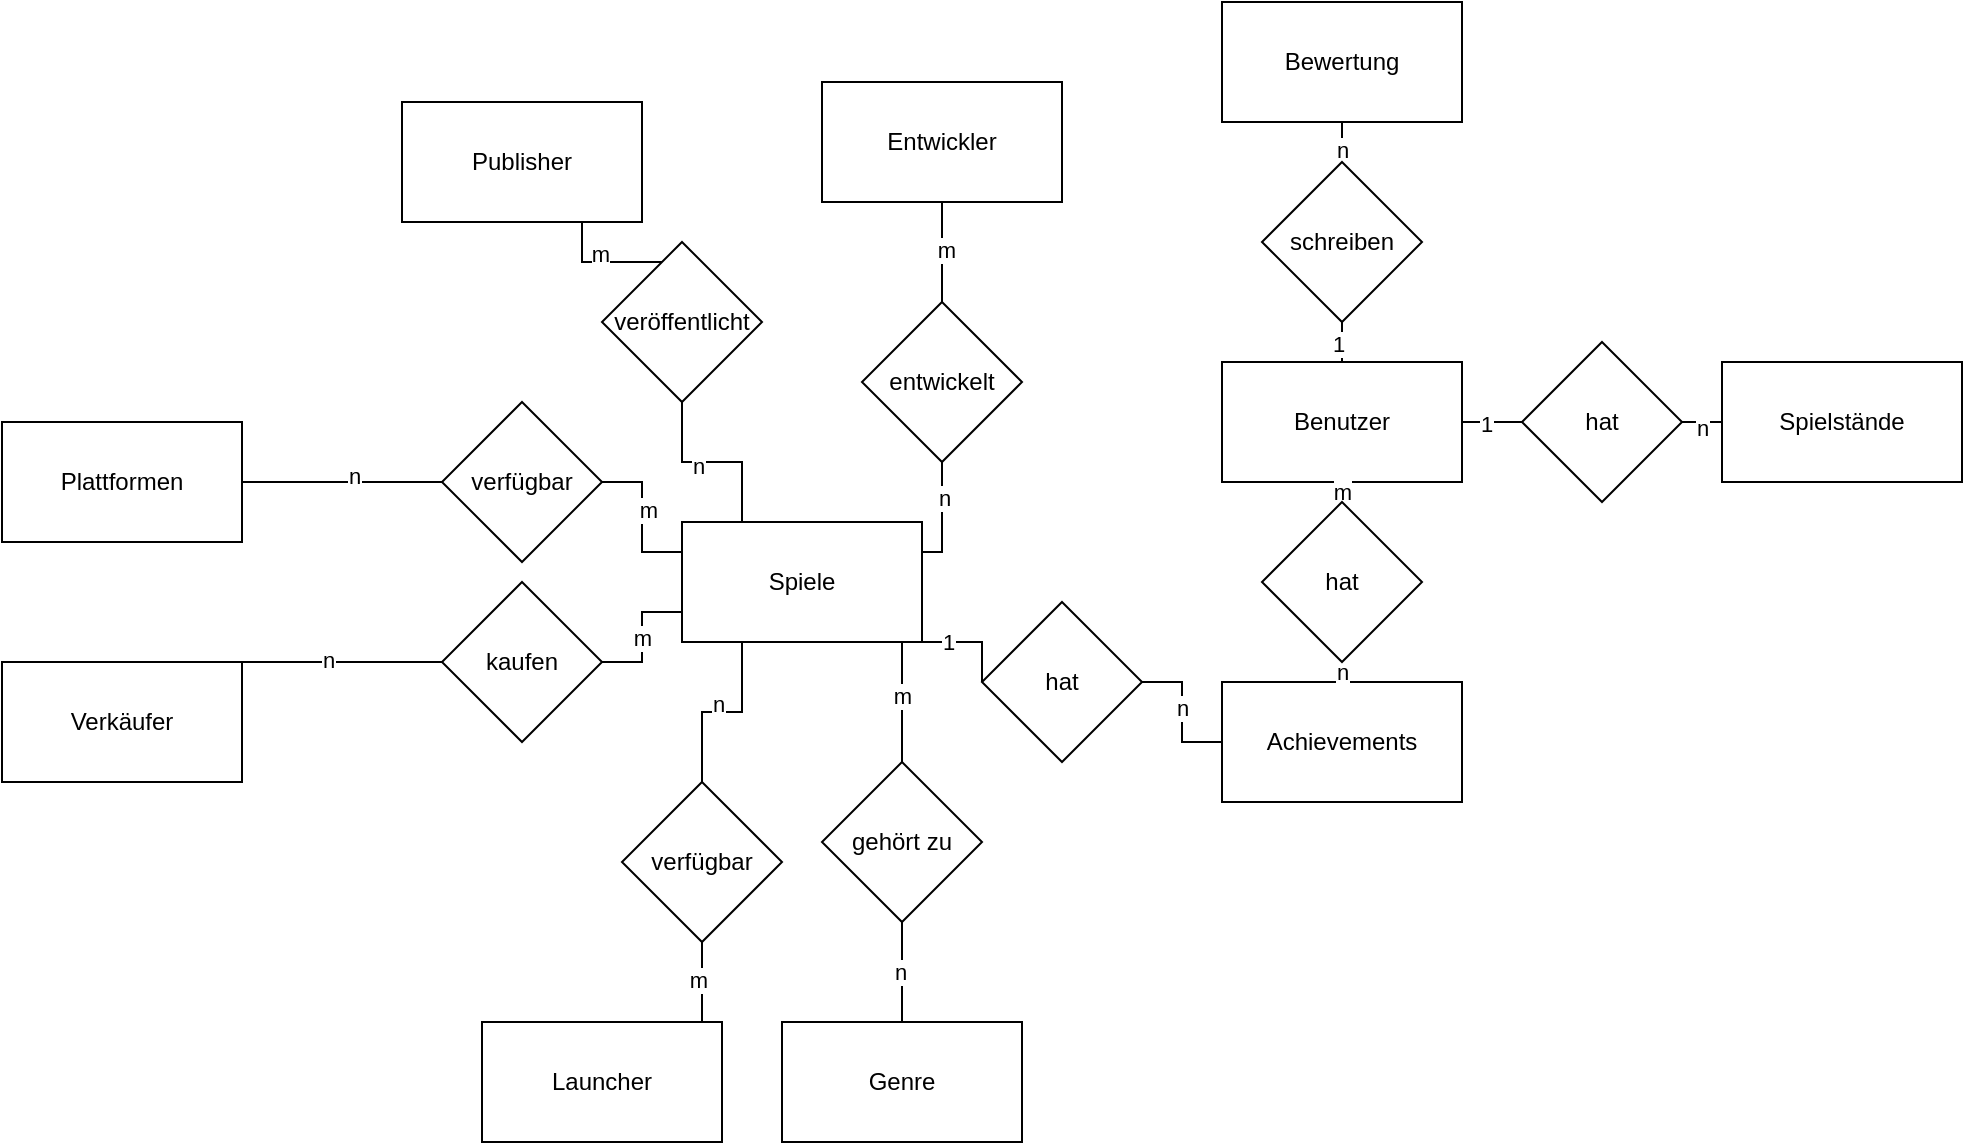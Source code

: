 <mxfile version="24.3.0" type="github">
  <diagram name="Seite-1" id="3Ed0-SD99Jg68NBAZVRs">
    <mxGraphModel dx="1761" dy="1645" grid="1" gridSize="10" guides="1" tooltips="1" connect="1" arrows="1" fold="1" page="1" pageScale="1" pageWidth="827" pageHeight="1169" math="0" shadow="0">
      <root>
        <mxCell id="0" />
        <mxCell id="1" parent="0" />
        <mxCell id="JH0JdN0bpJRm6i2AGFRD-3" style="edgeStyle=orthogonalEdgeStyle;rounded=0;orthogonalLoop=1;jettySize=auto;html=1;exitX=1;exitY=1;exitDx=0;exitDy=0;entryX=0;entryY=0.5;entryDx=0;entryDy=0;endArrow=none;endFill=0;" parent="1" source="zY_2zvcs_w1np9knwVuP-1" target="JH0JdN0bpJRm6i2AGFRD-1" edge="1">
          <mxGeometry relative="1" as="geometry" />
        </mxCell>
        <mxCell id="Z03IouN4sLTGAOioVvps-21" value="1" style="edgeLabel;html=1;align=center;verticalAlign=middle;resizable=0;points=[];" vertex="1" connectable="0" parent="JH0JdN0bpJRm6i2AGFRD-3">
          <mxGeometry x="-0.489" relative="1" as="geometry">
            <mxPoint as="offset" />
          </mxGeometry>
        </mxCell>
        <mxCell id="Z03IouN4sLTGAOioVvps-11" style="edgeStyle=orthogonalEdgeStyle;rounded=0;orthogonalLoop=1;jettySize=auto;html=1;exitX=1;exitY=0.25;exitDx=0;exitDy=0;entryX=0.5;entryY=1;entryDx=0;entryDy=0;endArrow=none;endFill=0;" edge="1" parent="1" source="zY_2zvcs_w1np9knwVuP-1" target="JH0JdN0bpJRm6i2AGFRD-16">
          <mxGeometry relative="1" as="geometry">
            <Array as="points">
              <mxPoint x="340" y="255" />
            </Array>
          </mxGeometry>
        </mxCell>
        <mxCell id="Z03IouN4sLTGAOioVvps-12" value="n" style="edgeLabel;html=1;align=center;verticalAlign=middle;resizable=0;points=[];" vertex="1" connectable="0" parent="Z03IouN4sLTGAOioVvps-11">
          <mxGeometry x="0.353" y="-1" relative="1" as="geometry">
            <mxPoint as="offset" />
          </mxGeometry>
        </mxCell>
        <mxCell id="zY_2zvcs_w1np9knwVuP-1" value="&lt;div&gt;Spiele&lt;/div&gt;" style="rounded=0;whiteSpace=wrap;html=1;" parent="1" vertex="1">
          <mxGeometry x="210" y="240" width="120" height="60" as="geometry" />
        </mxCell>
        <mxCell id="zY_2zvcs_w1np9knwVuP-2" value="&lt;div&gt;Entwickler&lt;/div&gt;" style="rounded=0;whiteSpace=wrap;html=1;" parent="1" vertex="1">
          <mxGeometry x="280" y="20" width="120" height="60" as="geometry" />
        </mxCell>
        <mxCell id="zY_2zvcs_w1np9knwVuP-3" value="&lt;div&gt;Plattformen&lt;/div&gt;" style="rounded=0;whiteSpace=wrap;html=1;" parent="1" vertex="1">
          <mxGeometry x="-130" y="190" width="120" height="60" as="geometry" />
        </mxCell>
        <mxCell id="Z03IouN4sLTGAOioVvps-26" style="edgeStyle=orthogonalEdgeStyle;rounded=0;orthogonalLoop=1;jettySize=auto;html=1;exitX=0.75;exitY=0;exitDx=0;exitDy=0;entryX=0.5;entryY=1;entryDx=0;entryDy=0;endArrow=none;endFill=0;" edge="1" parent="1" source="zY_2zvcs_w1np9knwVuP-4" target="JH0JdN0bpJRm6i2AGFRD-13">
          <mxGeometry relative="1" as="geometry">
            <Array as="points">
              <mxPoint x="220" y="490" />
            </Array>
          </mxGeometry>
        </mxCell>
        <mxCell id="Z03IouN4sLTGAOioVvps-27" value="m" style="edgeLabel;html=1;align=center;verticalAlign=middle;resizable=0;points=[];" vertex="1" connectable="0" parent="Z03IouN4sLTGAOioVvps-26">
          <mxGeometry x="0.374" y="2" relative="1" as="geometry">
            <mxPoint as="offset" />
          </mxGeometry>
        </mxCell>
        <mxCell id="zY_2zvcs_w1np9knwVuP-4" value="&lt;div&gt;Launcher&lt;/div&gt;" style="rounded=0;whiteSpace=wrap;html=1;" parent="1" vertex="1">
          <mxGeometry x="110" y="490" width="120" height="60" as="geometry" />
        </mxCell>
        <mxCell id="Z03IouN4sLTGAOioVvps-16" style="edgeStyle=orthogonalEdgeStyle;rounded=0;orthogonalLoop=1;jettySize=auto;html=1;exitX=1;exitY=0.5;exitDx=0;exitDy=0;entryX=0;entryY=0.5;entryDx=0;entryDy=0;endArrow=none;endFill=0;" edge="1" parent="1" source="zY_2zvcs_w1np9knwVuP-5" target="JH0JdN0bpJRm6i2AGFRD-24">
          <mxGeometry relative="1" as="geometry" />
        </mxCell>
        <mxCell id="Z03IouN4sLTGAOioVvps-17" value="1" style="edgeLabel;html=1;align=center;verticalAlign=middle;resizable=0;points=[];" vertex="1" connectable="0" parent="Z03IouN4sLTGAOioVvps-16">
          <mxGeometry x="-0.21" y="-1" relative="1" as="geometry">
            <mxPoint as="offset" />
          </mxGeometry>
        </mxCell>
        <mxCell id="zY_2zvcs_w1np9knwVuP-5" value="Benutzer" style="rounded=0;whiteSpace=wrap;html=1;" parent="1" vertex="1">
          <mxGeometry x="480" y="160" width="120" height="60" as="geometry" />
        </mxCell>
        <mxCell id="zY_2zvcs_w1np9knwVuP-6" value="Bewertung" style="rounded=0;whiteSpace=wrap;html=1;" parent="1" vertex="1">
          <mxGeometry x="480" y="-20" width="120" height="60" as="geometry" />
        </mxCell>
        <mxCell id="zY_2zvcs_w1np9knwVuP-7" value="Spielstände" style="rounded=0;whiteSpace=wrap;html=1;" parent="1" vertex="1">
          <mxGeometry x="730" y="160" width="120" height="60" as="geometry" />
        </mxCell>
        <mxCell id="JH0JdN0bpJRm6i2AGFRD-22" style="edgeStyle=orthogonalEdgeStyle;rounded=0;orthogonalLoop=1;jettySize=auto;html=1;exitX=0.75;exitY=1;exitDx=0;exitDy=0;entryX=0.5;entryY=0;entryDx=0;entryDy=0;endArrow=none;endFill=0;" parent="1" source="zY_2zvcs_w1np9knwVuP-8" target="JH0JdN0bpJRm6i2AGFRD-19" edge="1">
          <mxGeometry relative="1" as="geometry" />
        </mxCell>
        <mxCell id="Z03IouN4sLTGAOioVvps-8" value="m" style="edgeLabel;html=1;align=center;verticalAlign=middle;resizable=0;points=[];" vertex="1" connectable="0" parent="JH0JdN0bpJRm6i2AGFRD-22">
          <mxGeometry x="-0.27" y="4" relative="1" as="geometry">
            <mxPoint as="offset" />
          </mxGeometry>
        </mxCell>
        <mxCell id="zY_2zvcs_w1np9knwVuP-8" value="Publisher" style="rounded=0;whiteSpace=wrap;html=1;" parent="1" vertex="1">
          <mxGeometry x="70" y="30" width="120" height="60" as="geometry" />
        </mxCell>
        <mxCell id="zY_2zvcs_w1np9knwVuP-9" value="Achievements" style="rounded=0;whiteSpace=wrap;html=1;" parent="1" vertex="1">
          <mxGeometry x="480" y="320" width="120" height="60" as="geometry" />
        </mxCell>
        <mxCell id="zY_2zvcs_w1np9knwVuP-10" value="Verkäufer" style="rounded=0;whiteSpace=wrap;html=1;" parent="1" vertex="1">
          <mxGeometry x="-130" y="310" width="120" height="60" as="geometry" />
        </mxCell>
        <mxCell id="zY_2zvcs_w1np9knwVuP-11" value="Genre" style="rounded=0;whiteSpace=wrap;html=1;" parent="1" vertex="1">
          <mxGeometry x="260" y="490" width="120" height="60" as="geometry" />
        </mxCell>
        <mxCell id="JH0JdN0bpJRm6i2AGFRD-2" style="edgeStyle=orthogonalEdgeStyle;rounded=0;orthogonalLoop=1;jettySize=auto;html=1;exitX=1;exitY=0.5;exitDx=0;exitDy=0;entryX=0;entryY=0.5;entryDx=0;entryDy=0;curved=0;endArrow=none;endFill=0;" parent="1" source="JH0JdN0bpJRm6i2AGFRD-1" target="zY_2zvcs_w1np9knwVuP-9" edge="1">
          <mxGeometry relative="1" as="geometry" />
        </mxCell>
        <mxCell id="Z03IouN4sLTGAOioVvps-20" value="n" style="edgeLabel;html=1;align=center;verticalAlign=middle;resizable=0;points=[];" vertex="1" connectable="0" parent="JH0JdN0bpJRm6i2AGFRD-2">
          <mxGeometry x="-0.057" relative="1" as="geometry">
            <mxPoint as="offset" />
          </mxGeometry>
        </mxCell>
        <mxCell id="JH0JdN0bpJRm6i2AGFRD-1" value="hat" style="rhombus;whiteSpace=wrap;html=1;" parent="1" vertex="1">
          <mxGeometry x="360" y="280" width="80" height="80" as="geometry" />
        </mxCell>
        <mxCell id="JH0JdN0bpJRm6i2AGFRD-5" style="edgeStyle=orthogonalEdgeStyle;rounded=0;orthogonalLoop=1;jettySize=auto;html=1;exitX=0.5;exitY=0;exitDx=0;exitDy=0;entryX=0.5;entryY=1;entryDx=0;entryDy=0;endArrow=none;endFill=0;" parent="1" source="JH0JdN0bpJRm6i2AGFRD-4" target="zY_2zvcs_w1np9knwVuP-1" edge="1">
          <mxGeometry relative="1" as="geometry">
            <Array as="points">
              <mxPoint x="320" y="300" />
            </Array>
          </mxGeometry>
        </mxCell>
        <mxCell id="Z03IouN4sLTGAOioVvps-23" value="m" style="edgeLabel;html=1;align=center;verticalAlign=middle;resizable=0;points=[];" vertex="1" connectable="0" parent="JH0JdN0bpJRm6i2AGFRD-5">
          <mxGeometry x="-0.402" relative="1" as="geometry">
            <mxPoint as="offset" />
          </mxGeometry>
        </mxCell>
        <mxCell id="JH0JdN0bpJRm6i2AGFRD-4" value="&lt;div&gt;gehört zu&lt;/div&gt;" style="rhombus;whiteSpace=wrap;html=1;" parent="1" vertex="1">
          <mxGeometry x="280" y="360" width="80" height="80" as="geometry" />
        </mxCell>
        <mxCell id="JH0JdN0bpJRm6i2AGFRD-6" style="edgeStyle=orthogonalEdgeStyle;rounded=0;orthogonalLoop=1;jettySize=auto;html=1;exitX=0.5;exitY=1;exitDx=0;exitDy=0;entryX=0.5;entryY=0;entryDx=0;entryDy=0;endArrow=none;endFill=0;" parent="1" source="JH0JdN0bpJRm6i2AGFRD-4" target="zY_2zvcs_w1np9knwVuP-11" edge="1">
          <mxGeometry relative="1" as="geometry">
            <mxPoint x="320" y="460" as="targetPoint" />
          </mxGeometry>
        </mxCell>
        <mxCell id="Z03IouN4sLTGAOioVvps-22" value="n" style="edgeLabel;html=1;align=center;verticalAlign=middle;resizable=0;points=[];" vertex="1" connectable="0" parent="JH0JdN0bpJRm6i2AGFRD-6">
          <mxGeometry x="-0.004" y="-1" relative="1" as="geometry">
            <mxPoint as="offset" />
          </mxGeometry>
        </mxCell>
        <mxCell id="JH0JdN0bpJRm6i2AGFRD-8" style="edgeStyle=orthogonalEdgeStyle;rounded=0;orthogonalLoop=1;jettySize=auto;html=1;exitX=0;exitY=0.5;exitDx=0;exitDy=0;entryX=1;entryY=0;entryDx=0;entryDy=0;endArrow=none;endFill=0;" parent="1" source="JH0JdN0bpJRm6i2AGFRD-7" target="zY_2zvcs_w1np9knwVuP-10" edge="1">
          <mxGeometry relative="1" as="geometry">
            <Array as="points">
              <mxPoint x="-10" y="310" />
            </Array>
          </mxGeometry>
        </mxCell>
        <mxCell id="Z03IouN4sLTGAOioVvps-28" value="n" style="edgeLabel;html=1;align=center;verticalAlign=middle;resizable=0;points=[];" vertex="1" connectable="0" parent="JH0JdN0bpJRm6i2AGFRD-8">
          <mxGeometry x="0.138" y="-1" relative="1" as="geometry">
            <mxPoint as="offset" />
          </mxGeometry>
        </mxCell>
        <mxCell id="JH0JdN0bpJRm6i2AGFRD-9" style="edgeStyle=orthogonalEdgeStyle;rounded=0;orthogonalLoop=1;jettySize=auto;html=1;exitX=1;exitY=0.5;exitDx=0;exitDy=0;entryX=0;entryY=0.75;entryDx=0;entryDy=0;endArrow=none;endFill=0;" parent="1" source="JH0JdN0bpJRm6i2AGFRD-7" target="zY_2zvcs_w1np9knwVuP-1" edge="1">
          <mxGeometry relative="1" as="geometry">
            <Array as="points">
              <mxPoint x="190" y="310" />
              <mxPoint x="190" y="285" />
            </Array>
          </mxGeometry>
        </mxCell>
        <mxCell id="Z03IouN4sLTGAOioVvps-29" value="m" style="edgeLabel;html=1;align=center;verticalAlign=middle;resizable=0;points=[];" vertex="1" connectable="0" parent="JH0JdN0bpJRm6i2AGFRD-9">
          <mxGeometry x="-0.022" relative="1" as="geometry">
            <mxPoint as="offset" />
          </mxGeometry>
        </mxCell>
        <mxCell id="JH0JdN0bpJRm6i2AGFRD-7" value="&lt;div&gt;kaufen&lt;br&gt;&lt;/div&gt;" style="rhombus;whiteSpace=wrap;html=1;" parent="1" vertex="1">
          <mxGeometry x="90" y="270" width="80" height="80" as="geometry" />
        </mxCell>
        <mxCell id="JH0JdN0bpJRm6i2AGFRD-11" style="edgeStyle=orthogonalEdgeStyle;rounded=0;orthogonalLoop=1;jettySize=auto;html=1;exitX=1;exitY=0.5;exitDx=0;exitDy=0;entryX=0;entryY=0.25;entryDx=0;entryDy=0;endArrow=none;endFill=0;" parent="1" source="JH0JdN0bpJRm6i2AGFRD-10" target="zY_2zvcs_w1np9knwVuP-1" edge="1">
          <mxGeometry relative="1" as="geometry" />
        </mxCell>
        <mxCell id="Z03IouN4sLTGAOioVvps-31" value="m" style="edgeLabel;html=1;align=center;verticalAlign=middle;resizable=0;points=[];" vertex="1" connectable="0" parent="JH0JdN0bpJRm6i2AGFRD-11">
          <mxGeometry x="-0.099" y="3" relative="1" as="geometry">
            <mxPoint as="offset" />
          </mxGeometry>
        </mxCell>
        <mxCell id="JH0JdN0bpJRm6i2AGFRD-12" style="edgeStyle=orthogonalEdgeStyle;rounded=0;orthogonalLoop=1;jettySize=auto;html=1;exitX=0;exitY=0.5;exitDx=0;exitDy=0;endArrow=none;endFill=0;" parent="1" source="JH0JdN0bpJRm6i2AGFRD-10" target="zY_2zvcs_w1np9knwVuP-3" edge="1">
          <mxGeometry relative="1" as="geometry" />
        </mxCell>
        <mxCell id="Z03IouN4sLTGAOioVvps-30" value="n" style="edgeLabel;html=1;align=center;verticalAlign=middle;resizable=0;points=[];" vertex="1" connectable="0" parent="JH0JdN0bpJRm6i2AGFRD-12">
          <mxGeometry x="-0.118" y="-3" relative="1" as="geometry">
            <mxPoint as="offset" />
          </mxGeometry>
        </mxCell>
        <mxCell id="JH0JdN0bpJRm6i2AGFRD-10" value="verfügbar" style="rhombus;whiteSpace=wrap;html=1;" parent="1" vertex="1">
          <mxGeometry x="90" y="180" width="80" height="80" as="geometry" />
        </mxCell>
        <mxCell id="Z03IouN4sLTGAOioVvps-2" style="edgeStyle=orthogonalEdgeStyle;rounded=0;orthogonalLoop=1;jettySize=auto;html=1;exitX=0.5;exitY=0;exitDx=0;exitDy=0;entryX=0.25;entryY=1;entryDx=0;entryDy=0;endArrow=none;endFill=0;" edge="1" parent="1" source="JH0JdN0bpJRm6i2AGFRD-13" target="zY_2zvcs_w1np9knwVuP-1">
          <mxGeometry relative="1" as="geometry" />
        </mxCell>
        <mxCell id="Z03IouN4sLTGAOioVvps-24" value="n" style="edgeLabel;html=1;align=center;verticalAlign=middle;resizable=0;points=[];" vertex="1" connectable="0" parent="Z03IouN4sLTGAOioVvps-2">
          <mxGeometry x="-0.042" y="4" relative="1" as="geometry">
            <mxPoint as="offset" />
          </mxGeometry>
        </mxCell>
        <mxCell id="JH0JdN0bpJRm6i2AGFRD-13" value="&lt;div&gt;verfügbar&lt;/div&gt;" style="rhombus;whiteSpace=wrap;html=1;" parent="1" vertex="1">
          <mxGeometry x="180" y="370" width="80" height="80" as="geometry" />
        </mxCell>
        <mxCell id="JH0JdN0bpJRm6i2AGFRD-18" style="edgeStyle=orthogonalEdgeStyle;rounded=0;orthogonalLoop=1;jettySize=auto;html=1;exitX=0.5;exitY=0;exitDx=0;exitDy=0;entryX=0.5;entryY=1;entryDx=0;entryDy=0;endArrow=none;endFill=0;" parent="1" source="JH0JdN0bpJRm6i2AGFRD-16" target="zY_2zvcs_w1np9knwVuP-2" edge="1">
          <mxGeometry relative="1" as="geometry" />
        </mxCell>
        <mxCell id="Z03IouN4sLTGAOioVvps-5" value="m" style="edgeLabel;html=1;align=center;verticalAlign=middle;resizable=0;points=[];" vertex="1" connectable="0" parent="JH0JdN0bpJRm6i2AGFRD-18">
          <mxGeometry x="0.064" y="-2" relative="1" as="geometry">
            <mxPoint as="offset" />
          </mxGeometry>
        </mxCell>
        <mxCell id="JH0JdN0bpJRm6i2AGFRD-16" value="entwickelt" style="rhombus;whiteSpace=wrap;html=1;" parent="1" vertex="1">
          <mxGeometry x="300" y="130" width="80" height="80" as="geometry" />
        </mxCell>
        <mxCell id="JH0JdN0bpJRm6i2AGFRD-21" style="edgeStyle=orthogonalEdgeStyle;rounded=0;orthogonalLoop=1;jettySize=auto;html=1;exitX=0.5;exitY=1;exitDx=0;exitDy=0;entryX=0.25;entryY=0;entryDx=0;entryDy=0;endArrow=none;endFill=0;" parent="1" source="JH0JdN0bpJRm6i2AGFRD-19" target="zY_2zvcs_w1np9knwVuP-1" edge="1">
          <mxGeometry relative="1" as="geometry" />
        </mxCell>
        <mxCell id="Z03IouN4sLTGAOioVvps-13" value="n" style="edgeLabel;html=1;align=center;verticalAlign=middle;resizable=0;points=[];" vertex="1" connectable="0" parent="JH0JdN0bpJRm6i2AGFRD-21">
          <mxGeometry x="-0.155" y="-2" relative="1" as="geometry">
            <mxPoint as="offset" />
          </mxGeometry>
        </mxCell>
        <mxCell id="JH0JdN0bpJRm6i2AGFRD-19" value="&lt;div&gt;veröffentlicht&lt;/div&gt;" style="rhombus;whiteSpace=wrap;html=1;" parent="1" vertex="1">
          <mxGeometry x="170" y="100" width="80" height="80" as="geometry" />
        </mxCell>
        <mxCell id="JH0JdN0bpJRm6i2AGFRD-25" style="edgeStyle=orthogonalEdgeStyle;rounded=0;orthogonalLoop=1;jettySize=auto;html=1;exitX=1;exitY=0.5;exitDx=0;exitDy=0;entryX=0;entryY=0.5;entryDx=0;entryDy=0;endArrow=none;endFill=0;" parent="1" source="JH0JdN0bpJRm6i2AGFRD-24" target="zY_2zvcs_w1np9knwVuP-7" edge="1">
          <mxGeometry relative="1" as="geometry" />
        </mxCell>
        <mxCell id="Z03IouN4sLTGAOioVvps-15" value="n" style="edgeLabel;html=1;align=center;verticalAlign=middle;resizable=0;points=[];" vertex="1" connectable="0" parent="JH0JdN0bpJRm6i2AGFRD-25">
          <mxGeometry x="-0.04" y="-3" relative="1" as="geometry">
            <mxPoint as="offset" />
          </mxGeometry>
        </mxCell>
        <mxCell id="JH0JdN0bpJRm6i2AGFRD-24" value="hat" style="rhombus;whiteSpace=wrap;html=1;" parent="1" vertex="1">
          <mxGeometry x="630" y="150" width="80" height="80" as="geometry" />
        </mxCell>
        <mxCell id="JH0JdN0bpJRm6i2AGFRD-28" style="edgeStyle=orthogonalEdgeStyle;rounded=0;orthogonalLoop=1;jettySize=auto;html=1;exitX=0.5;exitY=0;exitDx=0;exitDy=0;entryX=0.5;entryY=1;entryDx=0;entryDy=0;endArrow=none;endFill=0;" parent="1" source="JH0JdN0bpJRm6i2AGFRD-27" target="zY_2zvcs_w1np9knwVuP-5" edge="1">
          <mxGeometry relative="1" as="geometry" />
        </mxCell>
        <mxCell id="Z03IouN4sLTGAOioVvps-19" value="m" style="edgeLabel;html=1;align=center;verticalAlign=middle;resizable=0;points=[];" vertex="1" connectable="0" parent="JH0JdN0bpJRm6i2AGFRD-28">
          <mxGeometry x="0.069" relative="1" as="geometry">
            <mxPoint as="offset" />
          </mxGeometry>
        </mxCell>
        <mxCell id="JH0JdN0bpJRm6i2AGFRD-29" style="edgeStyle=orthogonalEdgeStyle;rounded=0;orthogonalLoop=1;jettySize=auto;html=1;exitX=0.5;exitY=1;exitDx=0;exitDy=0;entryX=0.5;entryY=0;entryDx=0;entryDy=0;endArrow=none;endFill=0;" parent="1" source="JH0JdN0bpJRm6i2AGFRD-27" target="zY_2zvcs_w1np9knwVuP-9" edge="1">
          <mxGeometry relative="1" as="geometry" />
        </mxCell>
        <mxCell id="Z03IouN4sLTGAOioVvps-18" value="n" style="edgeLabel;html=1;align=center;verticalAlign=middle;resizable=0;points=[];" vertex="1" connectable="0" parent="JH0JdN0bpJRm6i2AGFRD-29">
          <mxGeometry x="0.036" relative="1" as="geometry">
            <mxPoint as="offset" />
          </mxGeometry>
        </mxCell>
        <mxCell id="JH0JdN0bpJRm6i2AGFRD-27" value="hat" style="rhombus;whiteSpace=wrap;html=1;" parent="1" vertex="1">
          <mxGeometry x="500" y="230" width="80" height="80" as="geometry" />
        </mxCell>
        <mxCell id="JH0JdN0bpJRm6i2AGFRD-31" style="edgeStyle=orthogonalEdgeStyle;rounded=0;orthogonalLoop=1;jettySize=auto;html=1;exitX=0.5;exitY=0;exitDx=0;exitDy=0;entryX=0.5;entryY=1;entryDx=0;entryDy=0;endArrow=none;endFill=0;" parent="1" source="JH0JdN0bpJRm6i2AGFRD-30" target="zY_2zvcs_w1np9knwVuP-6" edge="1">
          <mxGeometry relative="1" as="geometry" />
        </mxCell>
        <mxCell id="Z03IouN4sLTGAOioVvps-9" value="n" style="edgeLabel;html=1;align=center;verticalAlign=middle;resizable=0;points=[];" vertex="1" connectable="0" parent="JH0JdN0bpJRm6i2AGFRD-31">
          <mxGeometry x="-0.34" relative="1" as="geometry">
            <mxPoint as="offset" />
          </mxGeometry>
        </mxCell>
        <mxCell id="JH0JdN0bpJRm6i2AGFRD-32" style="edgeStyle=orthogonalEdgeStyle;rounded=0;orthogonalLoop=1;jettySize=auto;html=1;exitX=0.5;exitY=1;exitDx=0;exitDy=0;entryX=0.5;entryY=0;entryDx=0;entryDy=0;endArrow=none;endFill=0;" parent="1" source="JH0JdN0bpJRm6i2AGFRD-30" target="zY_2zvcs_w1np9knwVuP-5" edge="1">
          <mxGeometry relative="1" as="geometry" />
        </mxCell>
        <mxCell id="Z03IouN4sLTGAOioVvps-10" value="1" style="edgeLabel;html=1;align=center;verticalAlign=middle;resizable=0;points=[];" vertex="1" connectable="0" parent="JH0JdN0bpJRm6i2AGFRD-32">
          <mxGeometry x="0.1" y="-2" relative="1" as="geometry">
            <mxPoint as="offset" />
          </mxGeometry>
        </mxCell>
        <mxCell id="JH0JdN0bpJRm6i2AGFRD-30" value="schreiben" style="rhombus;whiteSpace=wrap;html=1;" parent="1" vertex="1">
          <mxGeometry x="500" y="60" width="80" height="80" as="geometry" />
        </mxCell>
      </root>
    </mxGraphModel>
  </diagram>
</mxfile>
